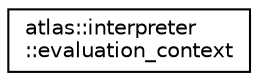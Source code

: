 digraph "Graphical Class Hierarchy"
{
  edge [fontname="Helvetica",fontsize="10",labelfontname="Helvetica",labelfontsize="10"];
  node [fontname="Helvetica",fontsize="10",shape=record];
  rankdir="LR";
  Node1 [label="atlas::interpreter\l::evaluation_context",height=0.2,width=0.4,color="black", fillcolor="white", style="filled",URL="$classatlas_1_1interpreter_1_1evaluation__context.html"];
}
